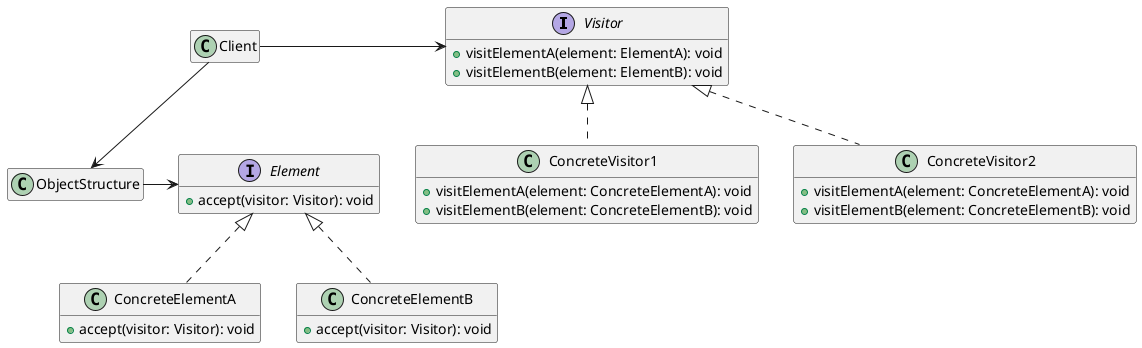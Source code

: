@startuml visitor
hide empty members

interface Visitor {
    +visitElementA(element: ElementA): void
    +visitElementB(element: ElementB): void
}

interface Element {
    +accept(visitor: Visitor): void
}

class ConcreteVisitor1 implements Visitor {
    +visitElementA(element: ConcreteElementA): void
    +visitElementB(element: ConcreteElementB): void
}
class ConcreteVisitor2 implements Visitor {
    +visitElementA(element: ConcreteElementA): void
    +visitElementB(element: ConcreteElementB): void
}

class ConcreteElementA implements Element {
    +accept(visitor: Visitor): void
}

class ConcreteElementB implements Element {
    +accept(visitor: Visitor): void
}
class ObjectStructure{}

ObjectStructure -> Element
class Client{}
Client -> Visitor
Client --> ObjectStructure

@enduml
